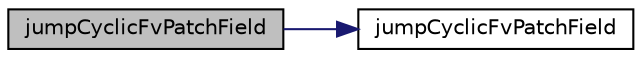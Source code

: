 digraph "jumpCyclicFvPatchField"
{
  bgcolor="transparent";
  edge [fontname="Helvetica",fontsize="10",labelfontname="Helvetica",labelfontsize="10"];
  node [fontname="Helvetica",fontsize="10",shape=record];
  rankdir="LR";
  Node3 [label="jumpCyclicFvPatchField",height=0.2,width=0.4,color="black", fillcolor="grey75", style="filled", fontcolor="black"];
  Node3 -> Node4 [color="midnightblue",fontsize="10",style="solid",fontname="Helvetica"];
  Node4 [label="jumpCyclicFvPatchField",height=0.2,width=0.4,color="black",URL="$a22821.html#a2640c1973c87248f28a3e95f1e54d308",tooltip="Construct from patch and internal field. "];
}
